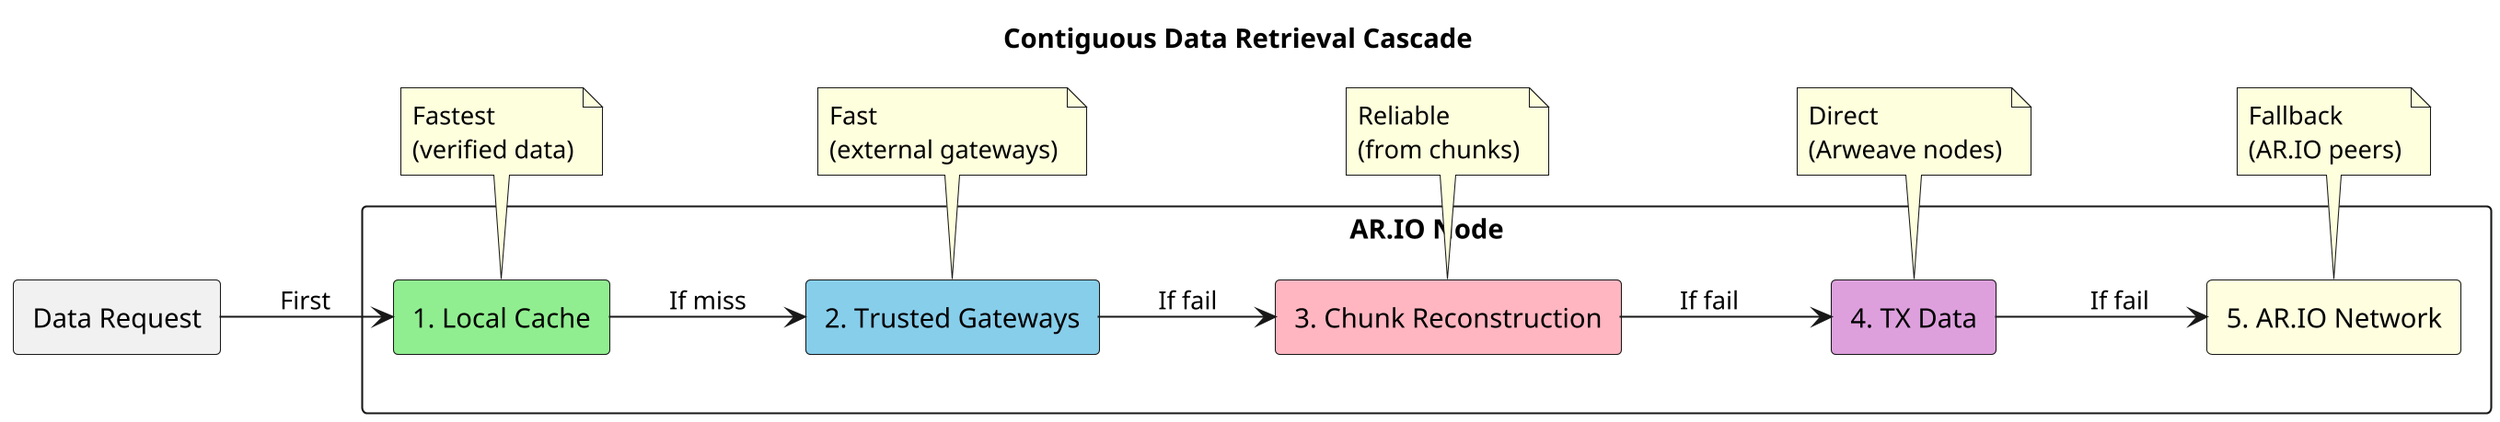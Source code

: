@startuml
skinparam dpi 200
skinparam backgroundColor white

title Contiguous Data Retrieval Cascade

left to right direction

rectangle "Data Request" as DR

rectangle "AR.IO Node" {
  rectangle "1. Local Cache" as LC #90EE90
  rectangle "2. Trusted Gateways" as TG #87CEEB  
  rectangle "3. Chunk Reconstruction" as CR #FFB6C1
  rectangle "4. TX Data" as TD #DDA0DD
  rectangle "5. AR.IO Network" as AN #FFFFE0
}

DR --> LC: First
LC --> TG: If miss
TG --> CR: If fail
CR --> TD: If fail  
TD --> AN: If fail

note bottom of LC: Fastest\n(verified data)
note bottom of TG: Fast\n(external gateways)
note bottom of CR: Reliable\n(from chunks)
note bottom of TD: Direct\n(Arweave nodes)
note bottom of AN: Fallback\n(AR.IO peers)

@enduml